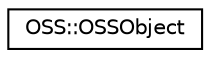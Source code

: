 digraph "类继承关系图"
{
  edge [fontname="Helvetica",fontsize="10",labelfontname="Helvetica",labelfontsize="10"];
  node [fontname="Helvetica",fontsize="10",shape=record];
  rankdir="LR";
  Node1 [label="OSS::OSSObject",height=0.2,width=0.4,color="black", fillcolor="white", style="filled",URL="$class_o_s_s_1_1_o_s_s_object.html"];
}
